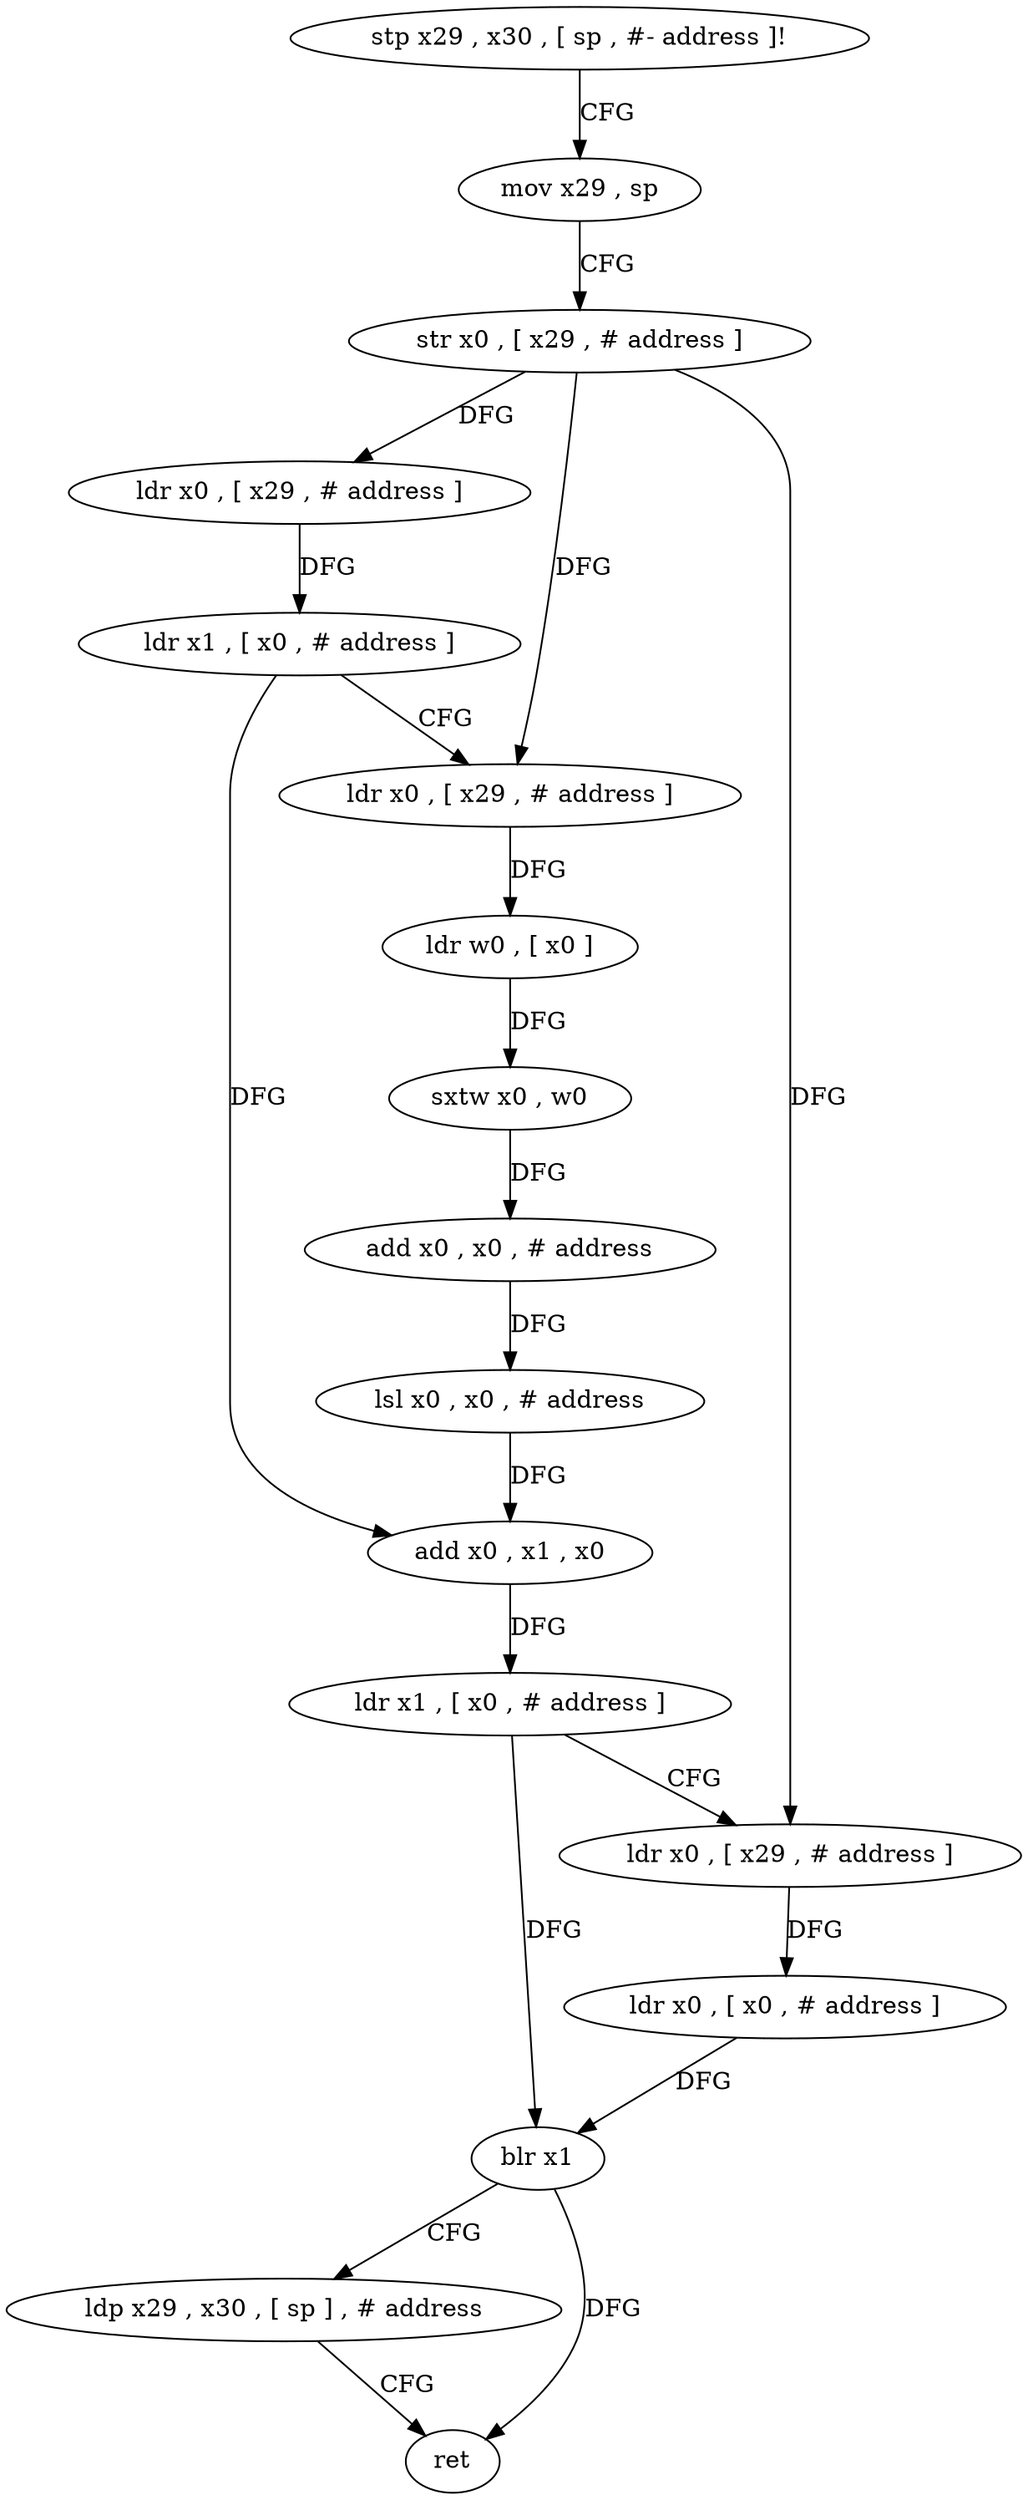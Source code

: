 digraph "func" {
"84212" [label = "stp x29 , x30 , [ sp , #- address ]!" ]
"84216" [label = "mov x29 , sp" ]
"84220" [label = "str x0 , [ x29 , # address ]" ]
"84224" [label = "ldr x0 , [ x29 , # address ]" ]
"84228" [label = "ldr x1 , [ x0 , # address ]" ]
"84232" [label = "ldr x0 , [ x29 , # address ]" ]
"84236" [label = "ldr w0 , [ x0 ]" ]
"84240" [label = "sxtw x0 , w0" ]
"84244" [label = "add x0 , x0 , # address" ]
"84248" [label = "lsl x0 , x0 , # address" ]
"84252" [label = "add x0 , x1 , x0" ]
"84256" [label = "ldr x1 , [ x0 , # address ]" ]
"84260" [label = "ldr x0 , [ x29 , # address ]" ]
"84264" [label = "ldr x0 , [ x0 , # address ]" ]
"84268" [label = "blr x1" ]
"84272" [label = "ldp x29 , x30 , [ sp ] , # address" ]
"84276" [label = "ret" ]
"84212" -> "84216" [ label = "CFG" ]
"84216" -> "84220" [ label = "CFG" ]
"84220" -> "84224" [ label = "DFG" ]
"84220" -> "84232" [ label = "DFG" ]
"84220" -> "84260" [ label = "DFG" ]
"84224" -> "84228" [ label = "DFG" ]
"84228" -> "84232" [ label = "CFG" ]
"84228" -> "84252" [ label = "DFG" ]
"84232" -> "84236" [ label = "DFG" ]
"84236" -> "84240" [ label = "DFG" ]
"84240" -> "84244" [ label = "DFG" ]
"84244" -> "84248" [ label = "DFG" ]
"84248" -> "84252" [ label = "DFG" ]
"84252" -> "84256" [ label = "DFG" ]
"84256" -> "84260" [ label = "CFG" ]
"84256" -> "84268" [ label = "DFG" ]
"84260" -> "84264" [ label = "DFG" ]
"84264" -> "84268" [ label = "DFG" ]
"84268" -> "84272" [ label = "CFG" ]
"84268" -> "84276" [ label = "DFG" ]
"84272" -> "84276" [ label = "CFG" ]
}
